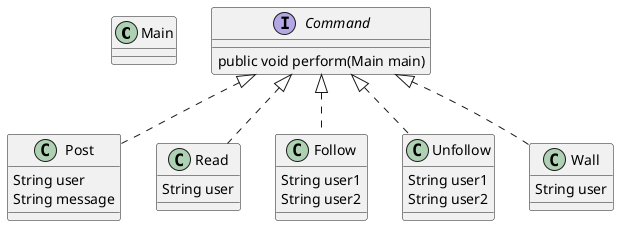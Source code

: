 @startuml

class Main

interface Command {
    public void perform(Main main)
}

class Post implements Command {
    String user
    String message
}
class Read implements Command {
    String user
}
class Follow implements Command {
    String user1
    String user2
}
class Unfollow implements Command {
    String user1
    String user2

}
class Wall implements Command {
    String user
}

@enduml